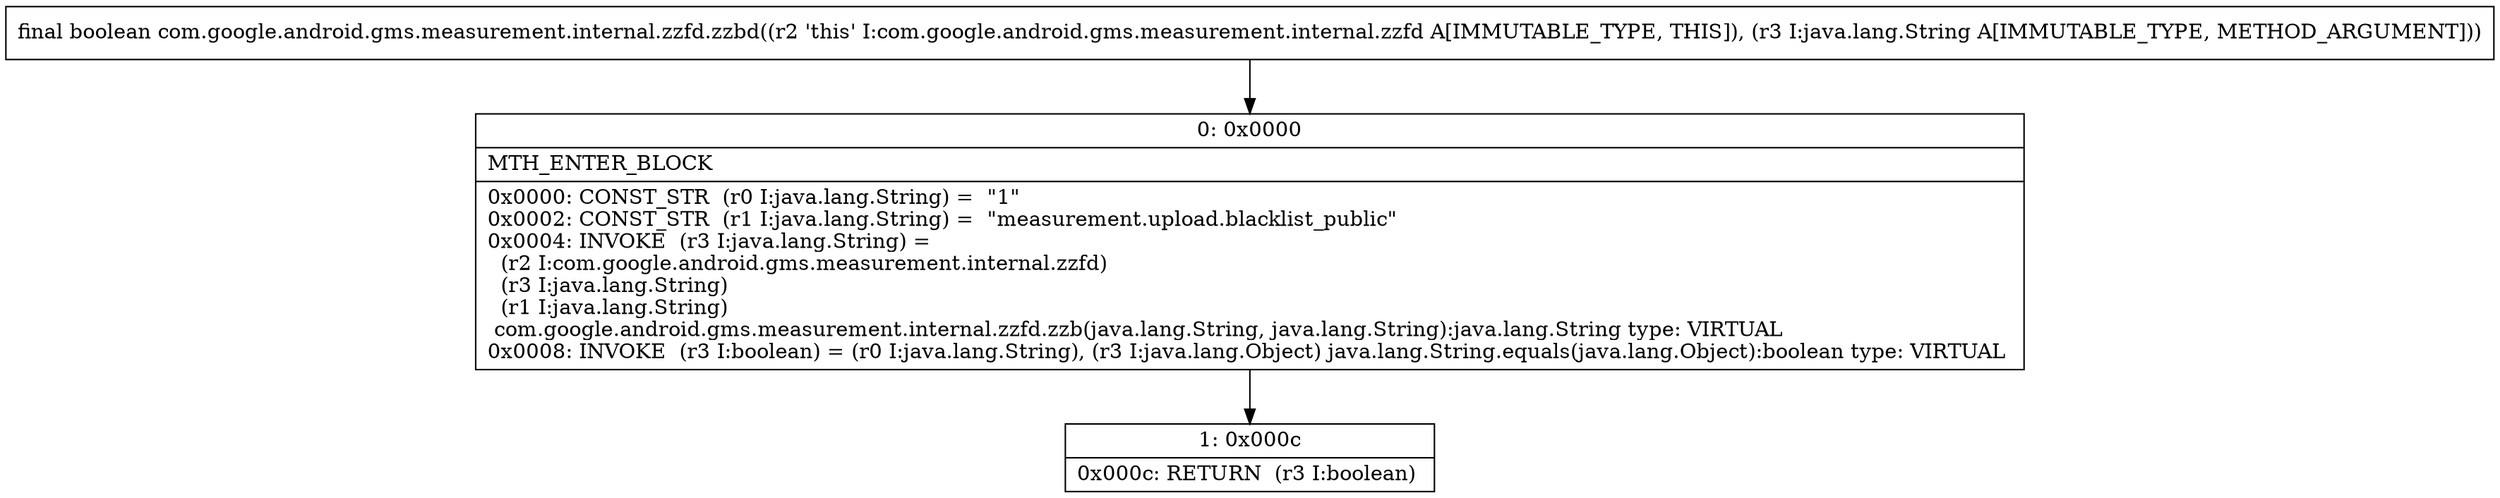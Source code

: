 digraph "CFG forcom.google.android.gms.measurement.internal.zzfd.zzbd(Ljava\/lang\/String;)Z" {
Node_0 [shape=record,label="{0\:\ 0x0000|MTH_ENTER_BLOCK\l|0x0000: CONST_STR  (r0 I:java.lang.String) =  \"1\" \l0x0002: CONST_STR  (r1 I:java.lang.String) =  \"measurement.upload.blacklist_public\" \l0x0004: INVOKE  (r3 I:java.lang.String) = \l  (r2 I:com.google.android.gms.measurement.internal.zzfd)\l  (r3 I:java.lang.String)\l  (r1 I:java.lang.String)\l com.google.android.gms.measurement.internal.zzfd.zzb(java.lang.String, java.lang.String):java.lang.String type: VIRTUAL \l0x0008: INVOKE  (r3 I:boolean) = (r0 I:java.lang.String), (r3 I:java.lang.Object) java.lang.String.equals(java.lang.Object):boolean type: VIRTUAL \l}"];
Node_1 [shape=record,label="{1\:\ 0x000c|0x000c: RETURN  (r3 I:boolean) \l}"];
MethodNode[shape=record,label="{final boolean com.google.android.gms.measurement.internal.zzfd.zzbd((r2 'this' I:com.google.android.gms.measurement.internal.zzfd A[IMMUTABLE_TYPE, THIS]), (r3 I:java.lang.String A[IMMUTABLE_TYPE, METHOD_ARGUMENT])) }"];
MethodNode -> Node_0;
Node_0 -> Node_1;
}

